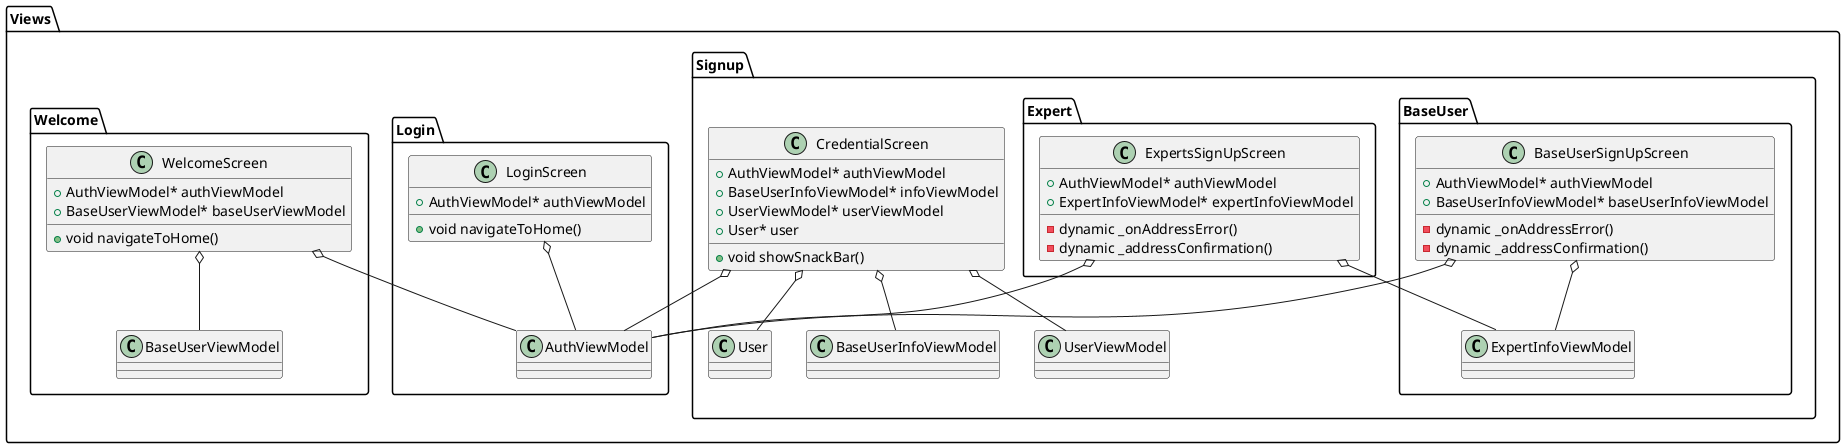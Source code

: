 @startuml ViwesUML
package Views {
    package Login {
        class "LoginScreen" {
            +AuthViewModel* authViewModel
            +void navigateToHome()
        }
        "LoginScreen" o-- "AuthViewModel"
    }

    package Signup {
        class "CredentialScreen" {
            +AuthViewModel* authViewModel
            +BaseUserInfoViewModel* infoViewModel
            +UserViewModel* userViewModel
            +User* user
            +void showSnackBar()
        }
        "CredentialScreen" o-- "AuthViewModel"
        "CredentialScreen" o-- "BaseUserInfoViewModel"
        "CredentialScreen" o-- "UserViewModel"
        "CredentialScreen" o-- "User"

        package BaseUser {
            class "BaseUserSignUpScreen" {
                +AuthViewModel* authViewModel
                +BaseUserInfoViewModel* baseUserInfoViewModel
                -dynamic _onAddressError()
                -dynamic _addressConfirmation()
            }
            "BaseUserSignUpScreen" o-- "AuthViewModel"
            "BaseUserSignUpScreen" o-- "ExpertInfoViewModel"
        }

        package Expert {
            class "ExpertsSignUpScreen" {
                +AuthViewModel* authViewModel
                +ExpertInfoViewModel* expertInfoViewModel
                -dynamic _onAddressError()
                -dynamic _addressConfirmation()
            }
            "ExpertsSignUpScreen" o-- "AuthViewModel"
            "ExpertsSignUpScreen" o-- "ExpertInfoViewModel"
        }
    }

    package Welcome {
        class "WelcomeScreen" {
            +AuthViewModel* authViewModel
            +BaseUserViewModel* baseUserViewModel
            +void navigateToHome()
        }
        "WelcomeScreen" o-- "AuthViewModel"
        "WelcomeScreen" o-- "BaseUserViewModel"
    }
}
@enduml